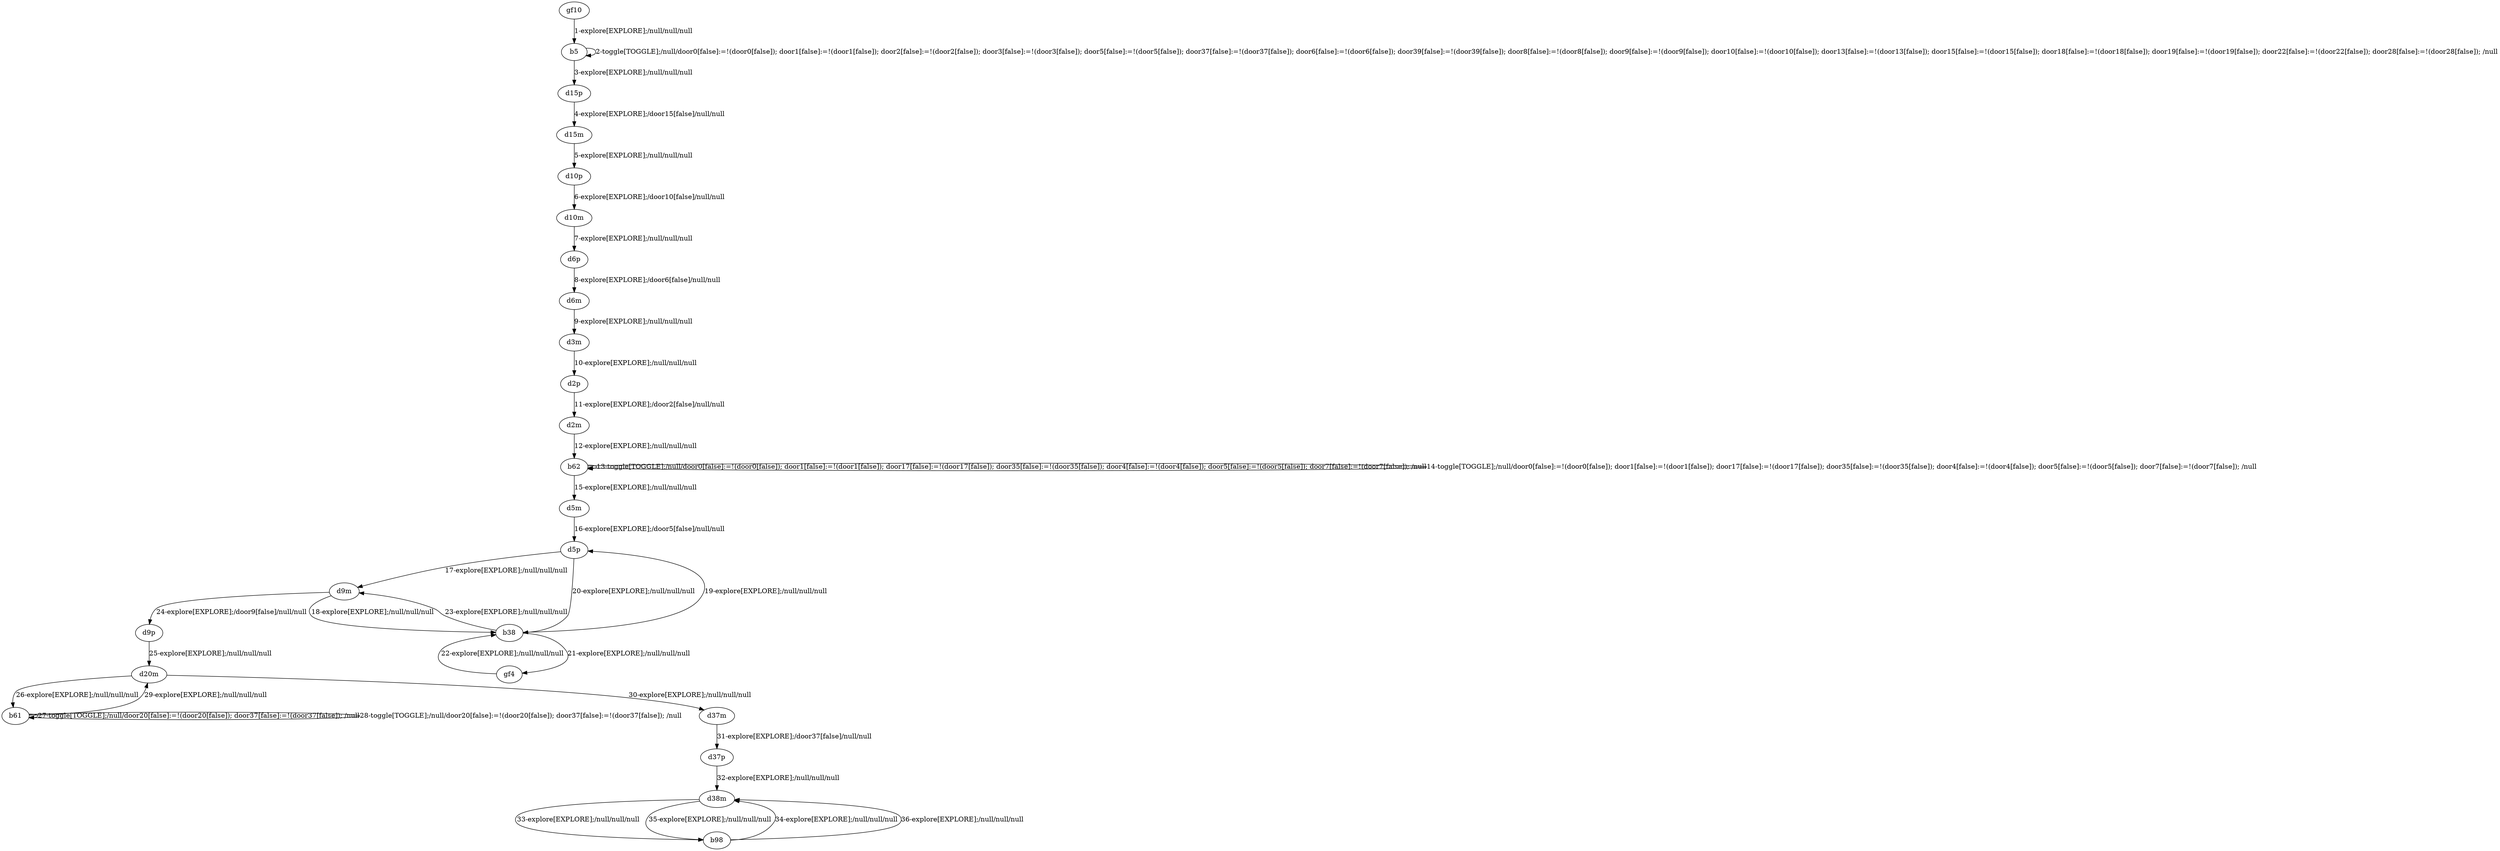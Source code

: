 # Total number of goals covered by this test: 3
# b98 --> d38m
# d37p --> d38m
# d38m --> b98

digraph g {
"gf10" -> "b5" [label = "1-explore[EXPLORE];/null/null/null"];
"b5" -> "b5" [label = "2-toggle[TOGGLE];/null/door0[false]:=!(door0[false]); door1[false]:=!(door1[false]); door2[false]:=!(door2[false]); door3[false]:=!(door3[false]); door5[false]:=!(door5[false]); door37[false]:=!(door37[false]); door6[false]:=!(door6[false]); door39[false]:=!(door39[false]); door8[false]:=!(door8[false]); door9[false]:=!(door9[false]); door10[false]:=!(door10[false]); door13[false]:=!(door13[false]); door15[false]:=!(door15[false]); door18[false]:=!(door18[false]); door19[false]:=!(door19[false]); door22[false]:=!(door22[false]); door28[false]:=!(door28[false]); /null"];
"b5" -> "d15p" [label = "3-explore[EXPLORE];/null/null/null"];
"d15p" -> "d15m" [label = "4-explore[EXPLORE];/door15[false]/null/null"];
"d15m" -> "d10p" [label = "5-explore[EXPLORE];/null/null/null"];
"d10p" -> "d10m" [label = "6-explore[EXPLORE];/door10[false]/null/null"];
"d10m" -> "d6p" [label = "7-explore[EXPLORE];/null/null/null"];
"d6p" -> "d6m" [label = "8-explore[EXPLORE];/door6[false]/null/null"];
"d6m" -> "d3m" [label = "9-explore[EXPLORE];/null/null/null"];
"d3m" -> "d2p" [label = "10-explore[EXPLORE];/null/null/null"];
"d2p" -> "d2m" [label = "11-explore[EXPLORE];/door2[false]/null/null"];
"d2m" -> "b62" [label = "12-explore[EXPLORE];/null/null/null"];
"b62" -> "b62" [label = "13-toggle[TOGGLE];/null/door0[false]:=!(door0[false]); door1[false]:=!(door1[false]); door17[false]:=!(door17[false]); door35[false]:=!(door35[false]); door4[false]:=!(door4[false]); door5[false]:=!(door5[false]); door7[false]:=!(door7[false]); /null"];
"b62" -> "b62" [label = "14-toggle[TOGGLE];/null/door0[false]:=!(door0[false]); door1[false]:=!(door1[false]); door17[false]:=!(door17[false]); door35[false]:=!(door35[false]); door4[false]:=!(door4[false]); door5[false]:=!(door5[false]); door7[false]:=!(door7[false]); /null"];
"b62" -> "d5m" [label = "15-explore[EXPLORE];/null/null/null"];
"d5m" -> "d5p" [label = "16-explore[EXPLORE];/door5[false]/null/null"];
"d5p" -> "d9m" [label = "17-explore[EXPLORE];/null/null/null"];
"d9m" -> "b38" [label = "18-explore[EXPLORE];/null/null/null"];
"b38" -> "d5p" [label = "19-explore[EXPLORE];/null/null/null"];
"d5p" -> "b38" [label = "20-explore[EXPLORE];/null/null/null"];
"b38" -> "gf4" [label = "21-explore[EXPLORE];/null/null/null"];
"gf4" -> "b38" [label = "22-explore[EXPLORE];/null/null/null"];
"b38" -> "d9m" [label = "23-explore[EXPLORE];/null/null/null"];
"d9m" -> "d9p" [label = "24-explore[EXPLORE];/door9[false]/null/null"];
"d9p" -> "d20m" [label = "25-explore[EXPLORE];/null/null/null"];
"d20m" -> "b61" [label = "26-explore[EXPLORE];/null/null/null"];
"b61" -> "b61" [label = "27-toggle[TOGGLE];/null/door20[false]:=!(door20[false]); door37[false]:=!(door37[false]); /null"];
"b61" -> "b61" [label = "28-toggle[TOGGLE];/null/door20[false]:=!(door20[false]); door37[false]:=!(door37[false]); /null"];
"b61" -> "d20m" [label = "29-explore[EXPLORE];/null/null/null"];
"d20m" -> "d37m" [label = "30-explore[EXPLORE];/null/null/null"];
"d37m" -> "d37p" [label = "31-explore[EXPLORE];/door37[false]/null/null"];
"d37p" -> "d38m" [label = "32-explore[EXPLORE];/null/null/null"];
"d38m" -> "b98" [label = "33-explore[EXPLORE];/null/null/null"];
"b98" -> "d38m" [label = "34-explore[EXPLORE];/null/null/null"];
"d38m" -> "b98" [label = "35-explore[EXPLORE];/null/null/null"];
"b98" -> "d38m" [label = "36-explore[EXPLORE];/null/null/null"];
}